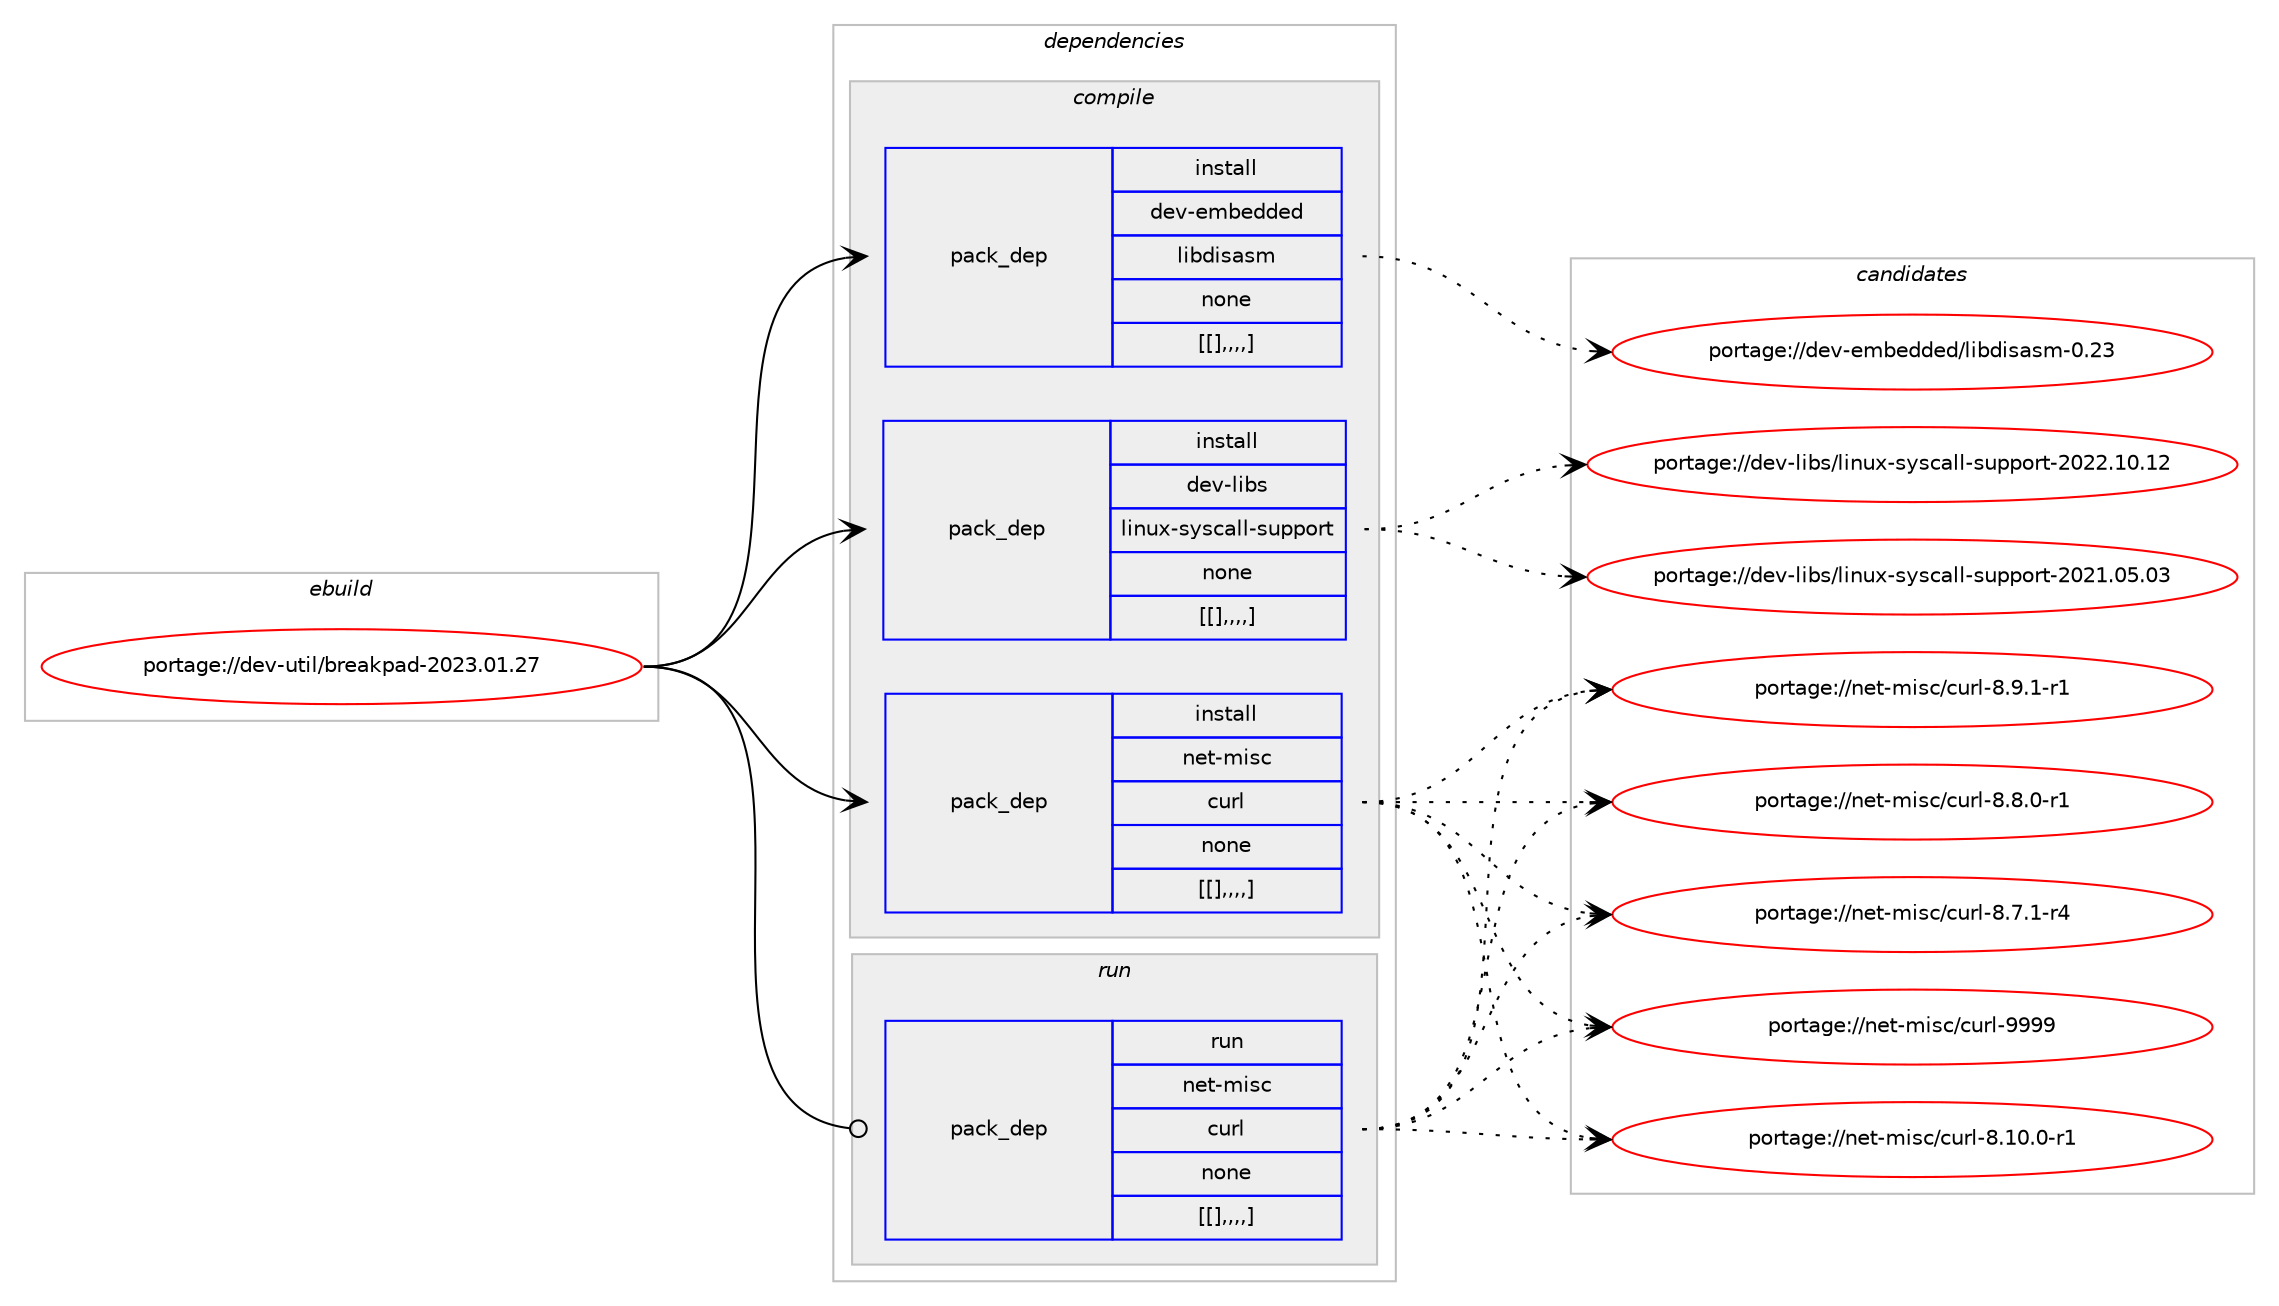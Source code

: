 digraph prolog {

# *************
# Graph options
# *************

newrank=true;
concentrate=true;
compound=true;
graph [rankdir=LR,fontname=Helvetica,fontsize=10,ranksep=1.5];#, ranksep=2.5, nodesep=0.2];
edge  [arrowhead=vee];
node  [fontname=Helvetica,fontsize=10];

# **********
# The ebuild
# **********

subgraph cluster_leftcol {
color=gray;
label=<<i>ebuild</i>>;
id [label="portage://dev-util/breakpad-2023.01.27", color=red, width=4, href="../dev-util/breakpad-2023.01.27.svg"];
}

# ****************
# The dependencies
# ****************

subgraph cluster_midcol {
color=gray;
label=<<i>dependencies</i>>;
subgraph cluster_compile {
fillcolor="#eeeeee";
style=filled;
label=<<i>compile</i>>;
subgraph pack152091 {
dependency214488 [label=<<TABLE BORDER="0" CELLBORDER="1" CELLSPACING="0" CELLPADDING="4" WIDTH="220"><TR><TD ROWSPAN="6" CELLPADDING="30">pack_dep</TD></TR><TR><TD WIDTH="110">install</TD></TR><TR><TD>dev-embedded</TD></TR><TR><TD>libdisasm</TD></TR><TR><TD>none</TD></TR><TR><TD>[[],,,,]</TD></TR></TABLE>>, shape=none, color=blue];
}
id:e -> dependency214488:w [weight=20,style="solid",arrowhead="vee"];
subgraph pack152092 {
dependency214489 [label=<<TABLE BORDER="0" CELLBORDER="1" CELLSPACING="0" CELLPADDING="4" WIDTH="220"><TR><TD ROWSPAN="6" CELLPADDING="30">pack_dep</TD></TR><TR><TD WIDTH="110">install</TD></TR><TR><TD>dev-libs</TD></TR><TR><TD>linux-syscall-support</TD></TR><TR><TD>none</TD></TR><TR><TD>[[],,,,]</TD></TR></TABLE>>, shape=none, color=blue];
}
id:e -> dependency214489:w [weight=20,style="solid",arrowhead="vee"];
subgraph pack152093 {
dependency214490 [label=<<TABLE BORDER="0" CELLBORDER="1" CELLSPACING="0" CELLPADDING="4" WIDTH="220"><TR><TD ROWSPAN="6" CELLPADDING="30">pack_dep</TD></TR><TR><TD WIDTH="110">install</TD></TR><TR><TD>net-misc</TD></TR><TR><TD>curl</TD></TR><TR><TD>none</TD></TR><TR><TD>[[],,,,]</TD></TR></TABLE>>, shape=none, color=blue];
}
id:e -> dependency214490:w [weight=20,style="solid",arrowhead="vee"];
}
subgraph cluster_compileandrun {
fillcolor="#eeeeee";
style=filled;
label=<<i>compile and run</i>>;
}
subgraph cluster_run {
fillcolor="#eeeeee";
style=filled;
label=<<i>run</i>>;
subgraph pack152094 {
dependency214491 [label=<<TABLE BORDER="0" CELLBORDER="1" CELLSPACING="0" CELLPADDING="4" WIDTH="220"><TR><TD ROWSPAN="6" CELLPADDING="30">pack_dep</TD></TR><TR><TD WIDTH="110">run</TD></TR><TR><TD>net-misc</TD></TR><TR><TD>curl</TD></TR><TR><TD>none</TD></TR><TR><TD>[[],,,,]</TD></TR></TABLE>>, shape=none, color=blue];
}
id:e -> dependency214491:w [weight=20,style="solid",arrowhead="odot"];
}
}

# **************
# The candidates
# **************

subgraph cluster_choices {
rank=same;
color=gray;
label=<<i>candidates</i>>;

subgraph choice152091 {
color=black;
nodesep=1;
choice10010111845101109981011001001011004710810598100105115971151094548465051 [label="portage://dev-embedded/libdisasm-0.23", color=red, width=4,href="../dev-embedded/libdisasm-0.23.svg"];
dependency214488:e -> choice10010111845101109981011001001011004710810598100105115971151094548465051:w [style=dotted,weight="100"];
}
subgraph choice152092 {
color=black;
nodesep=1;
choice100101118451081059811547108105110117120451151211159997108108451151171121121111141164550485050464948464950 [label="portage://dev-libs/linux-syscall-support-2022.10.12", color=red, width=4,href="../dev-libs/linux-syscall-support-2022.10.12.svg"];
choice100101118451081059811547108105110117120451151211159997108108451151171121121111141164550485049464853464851 [label="portage://dev-libs/linux-syscall-support-2021.05.03", color=red, width=4,href="../dev-libs/linux-syscall-support-2021.05.03.svg"];
dependency214489:e -> choice100101118451081059811547108105110117120451151211159997108108451151171121121111141164550485050464948464950:w [style=dotted,weight="100"];
dependency214489:e -> choice100101118451081059811547108105110117120451151211159997108108451151171121121111141164550485049464853464851:w [style=dotted,weight="100"];
}
subgraph choice152093 {
color=black;
nodesep=1;
choice110101116451091051159947991171141084557575757 [label="portage://net-misc/curl-9999", color=red, width=4,href="../net-misc/curl-9999.svg"];
choice11010111645109105115994799117114108455646494846484511449 [label="portage://net-misc/curl-8.10.0-r1", color=red, width=4,href="../net-misc/curl-8.10.0-r1.svg"];
choice110101116451091051159947991171141084556465746494511449 [label="portage://net-misc/curl-8.9.1-r1", color=red, width=4,href="../net-misc/curl-8.9.1-r1.svg"];
choice110101116451091051159947991171141084556465646484511449 [label="portage://net-misc/curl-8.8.0-r1", color=red, width=4,href="../net-misc/curl-8.8.0-r1.svg"];
choice110101116451091051159947991171141084556465546494511452 [label="portage://net-misc/curl-8.7.1-r4", color=red, width=4,href="../net-misc/curl-8.7.1-r4.svg"];
dependency214490:e -> choice110101116451091051159947991171141084557575757:w [style=dotted,weight="100"];
dependency214490:e -> choice11010111645109105115994799117114108455646494846484511449:w [style=dotted,weight="100"];
dependency214490:e -> choice110101116451091051159947991171141084556465746494511449:w [style=dotted,weight="100"];
dependency214490:e -> choice110101116451091051159947991171141084556465646484511449:w [style=dotted,weight="100"];
dependency214490:e -> choice110101116451091051159947991171141084556465546494511452:w [style=dotted,weight="100"];
}
subgraph choice152094 {
color=black;
nodesep=1;
choice110101116451091051159947991171141084557575757 [label="portage://net-misc/curl-9999", color=red, width=4,href="../net-misc/curl-9999.svg"];
choice11010111645109105115994799117114108455646494846484511449 [label="portage://net-misc/curl-8.10.0-r1", color=red, width=4,href="../net-misc/curl-8.10.0-r1.svg"];
choice110101116451091051159947991171141084556465746494511449 [label="portage://net-misc/curl-8.9.1-r1", color=red, width=4,href="../net-misc/curl-8.9.1-r1.svg"];
choice110101116451091051159947991171141084556465646484511449 [label="portage://net-misc/curl-8.8.0-r1", color=red, width=4,href="../net-misc/curl-8.8.0-r1.svg"];
choice110101116451091051159947991171141084556465546494511452 [label="portage://net-misc/curl-8.7.1-r4", color=red, width=4,href="../net-misc/curl-8.7.1-r4.svg"];
dependency214491:e -> choice110101116451091051159947991171141084557575757:w [style=dotted,weight="100"];
dependency214491:e -> choice11010111645109105115994799117114108455646494846484511449:w [style=dotted,weight="100"];
dependency214491:e -> choice110101116451091051159947991171141084556465746494511449:w [style=dotted,weight="100"];
dependency214491:e -> choice110101116451091051159947991171141084556465646484511449:w [style=dotted,weight="100"];
dependency214491:e -> choice110101116451091051159947991171141084556465546494511452:w [style=dotted,weight="100"];
}
}

}
